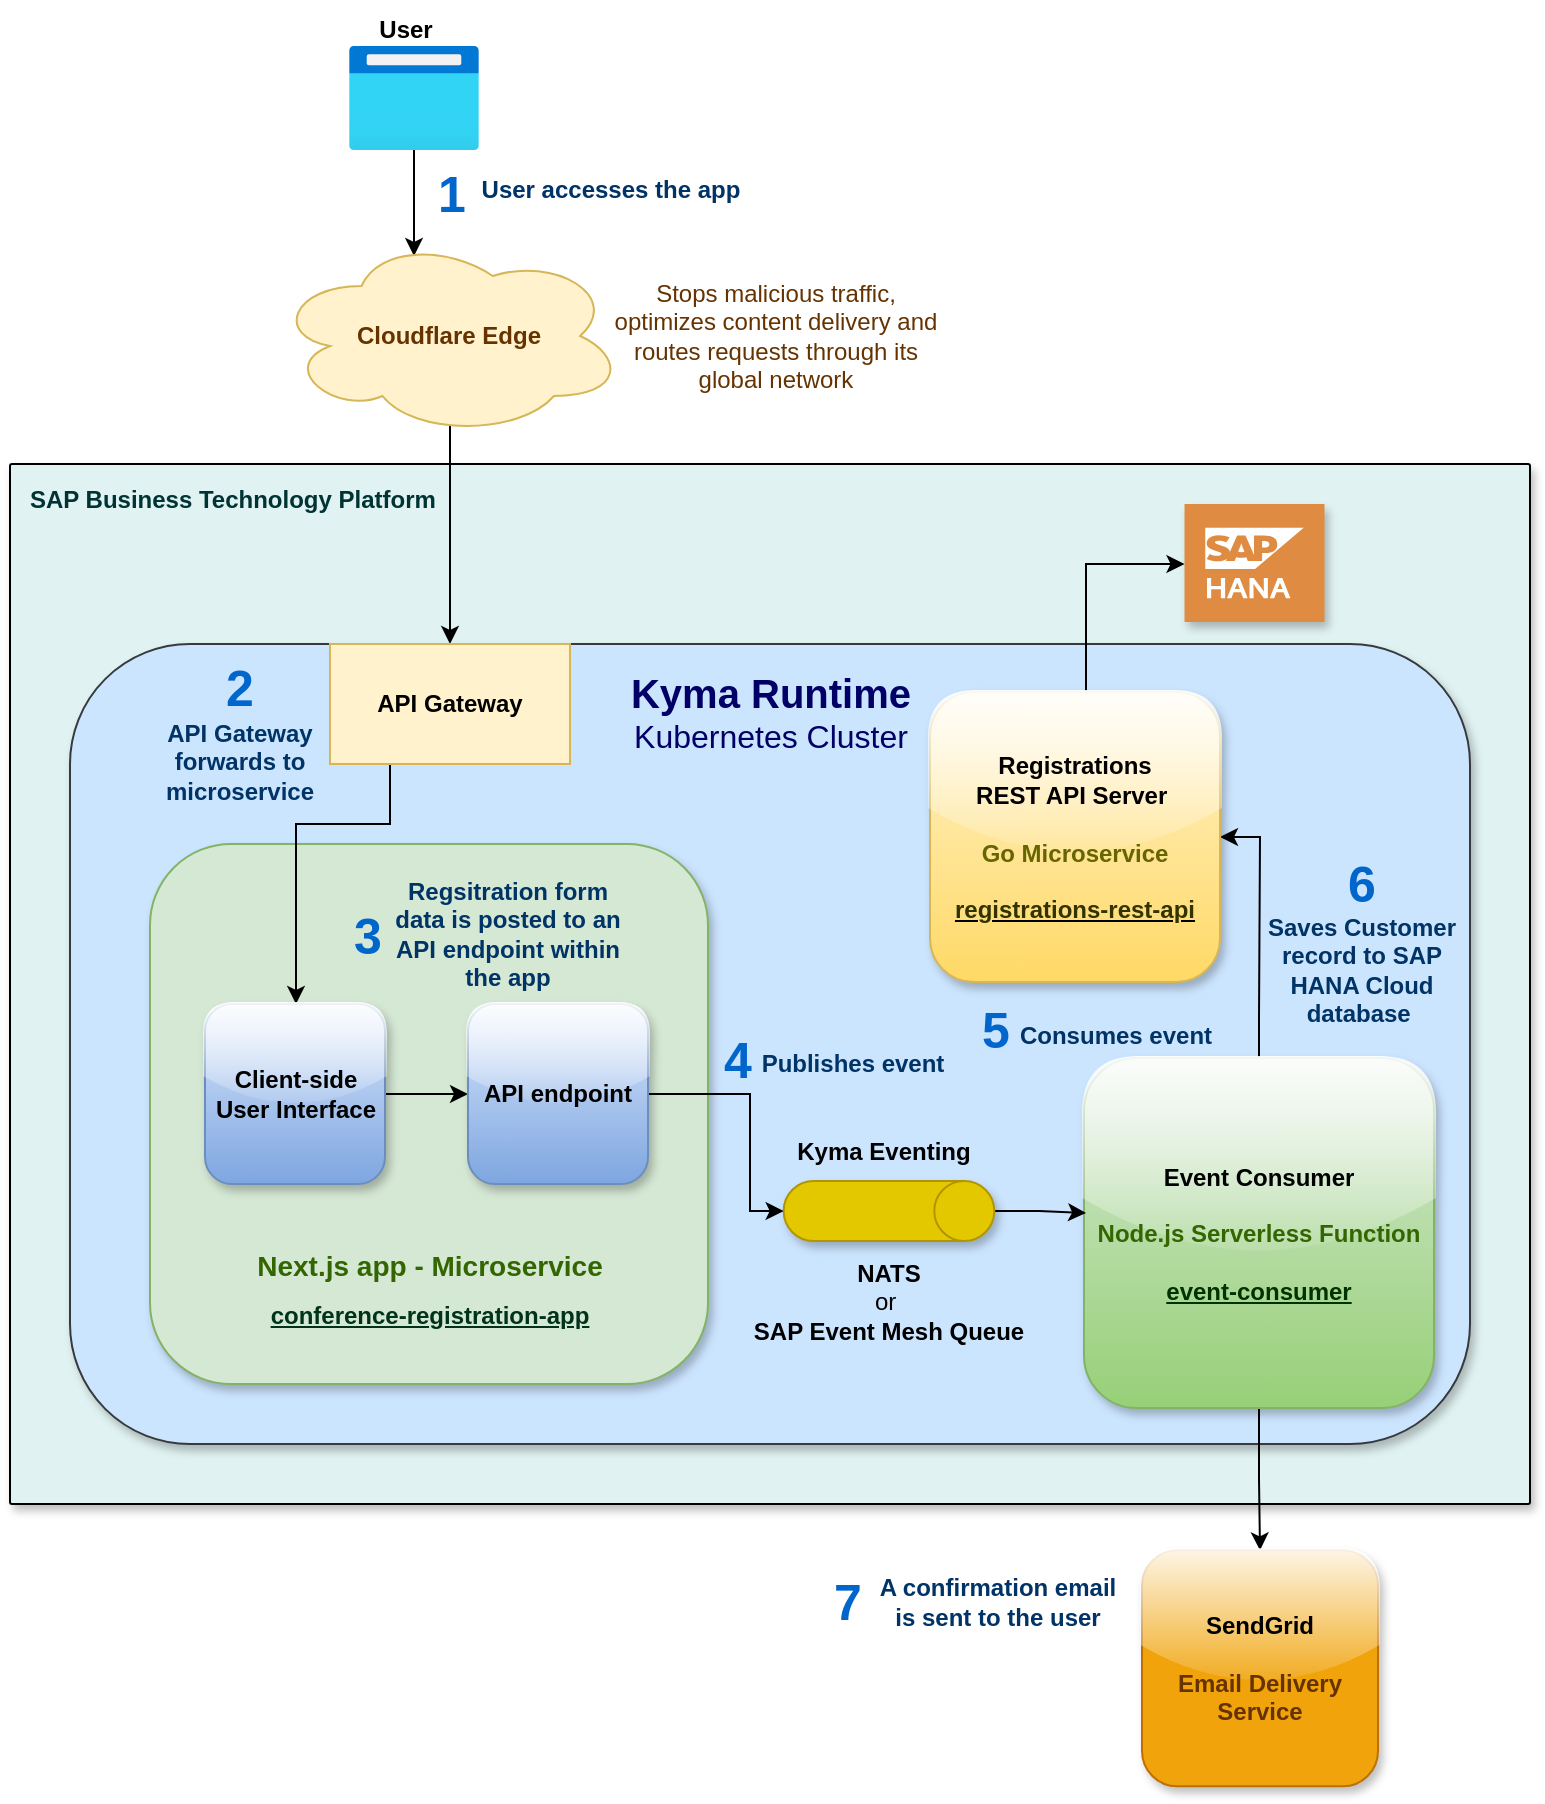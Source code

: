 <mxfile version="16.5.6" type="device"><diagram id="jsUY1Lrw9Ccxmanjm-D9" name="Page-1"><mxGraphModel dx="2036" dy="1802" grid="1" gridSize="10" guides="1" tooltips="1" connect="1" arrows="1" fold="1" page="1" pageScale="1" pageWidth="850" pageHeight="1100" math="0" shadow="0"><root><mxCell id="0"/><mxCell id="1" parent="0"/><mxCell id="18tCCDFApTMf9xzKEzEZ-4" value="&lt;b&gt;&lt;font color=&quot;#003333&quot;&gt;SAP Business Technology Platform&amp;nbsp;&lt;/font&gt;&lt;/b&gt;" style="sketch=0;points=[[0,0,0],[0.25,0,0],[0.5,0,0],[0.75,0,0],[1,0,0],[1,0.25,0],[1,0.5,0],[1,0.75,0],[1,1,0],[0.75,1,0],[0.5,1,0],[0.25,1,0],[0,1,0],[0,0.75,0],[0,0.5,0],[0,0.25,0]];rounded=1;absoluteArcSize=1;arcSize=2;html=1;strokeColor=default;gradientColor=none;shadow=1;dashed=0;fontSize=12;fontColor=#9E9E9E;align=left;verticalAlign=top;spacing=10;spacingTop=-4;fillColor=#E0F2F1;" parent="1" vertex="1"><mxGeometry x="-120" y="50" width="760" height="520" as="geometry"/></mxCell><mxCell id="7LJT9L0yUUI40th-S7LK-6" style="edgeStyle=orthogonalEdgeStyle;rounded=0;orthogonalLoop=1;jettySize=auto;html=1;fontColor=#663300;exitX=0.625;exitY=0.2;exitDx=0;exitDy=0;exitPerimeter=0;" edge="1" parent="1" source="7LJT9L0yUUI40th-S7LK-1"><mxGeometry relative="1" as="geometry"><mxPoint x="99.5" y="36" as="sourcePoint"/><mxPoint x="100" y="140" as="targetPoint"/><Array as="points"><mxPoint x="100" y="-44"/></Array></mxGeometry></mxCell><mxCell id="ICzstobdar2lQgH3sV7W-2" value="" style="rounded=1;whiteSpace=wrap;html=1;shadow=1;glass=0;sketch=0;fontSize=20;strokeColor=#36393d;fillColor=#cce5ff;" parent="1" vertex="1"><mxGeometry x="-90" y="140" width="700" height="400" as="geometry"/></mxCell><mxCell id="D3sOiS5SoL9TAVW6NUmy-14" value="" style="rounded=1;whiteSpace=wrap;html=1;fontSize=20;fillColor=#d5e8d4;strokeColor=#82b366;shadow=1;" parent="1" vertex="1"><mxGeometry x="-50" y="240" width="279" height="270" as="geometry"/></mxCell><mxCell id="w3s3Id0R9big5somq-RL-1" style="edgeStyle=orthogonalEdgeStyle;rounded=0;orthogonalLoop=1;jettySize=auto;html=1;" parent="1" source="zJpTfpONHMrNS95oHG3D-3" target="zJpTfpONHMrNS95oHG3D-4" edge="1"><mxGeometry relative="1" as="geometry"/></mxCell><mxCell id="A5ZM3dYFjCbTa9SUjByG-2" style="edgeStyle=orthogonalEdgeStyle;rounded=0;orthogonalLoop=1;jettySize=auto;html=1;entryX=1;entryY=0.5;entryDx=0;entryDy=0;" parent="1" source="zJpTfpONHMrNS95oHG3D-3" target="A5ZM3dYFjCbTa9SUjByG-1" edge="1"><mxGeometry relative="1" as="geometry"/></mxCell><mxCell id="zJpTfpONHMrNS95oHG3D-3" value="&lt;font style=&quot;font-size: 12px&quot;&gt;&lt;b&gt;Event Consumer &lt;br&gt;&lt;br&gt;&lt;font style=&quot;font-size: 12px&quot; color=&quot;#336600&quot;&gt;Node.js&amp;nbsp;&lt;/font&gt;&lt;/b&gt;&lt;font style=&quot;font-size: 12px&quot; color=&quot;#336600&quot;&gt;&lt;b&gt;Serverless&amp;nbsp;&lt;/b&gt;&lt;b&gt;Function&lt;br&gt;&lt;/b&gt;&lt;/font&gt;&lt;br&gt;&lt;b&gt;&lt;font color=&quot;#003300&quot; style=&quot;font-size: 12px&quot;&gt;&lt;u&gt;event-consumer&lt;/u&gt;&lt;/font&gt;&lt;/b&gt;&lt;/font&gt;" style="whiteSpace=wrap;html=1;aspect=fixed;rounded=1;shadow=1;strokeColor=#82b366;fillColor=#d5e8d4;glass=1;sketch=0;gradientColor=#97d077;" parent="1" vertex="1"><mxGeometry x="417" y="347" width="175" height="175" as="geometry"/></mxCell><mxCell id="zJpTfpONHMrNS95oHG3D-4" value="&lt;b&gt;SendGrid&lt;/b&gt;&lt;br&gt;&lt;br&gt;&lt;b&gt;&lt;font color=&quot;#663300&quot;&gt;Email Delivery Service&lt;/font&gt;&lt;/b&gt;" style="whiteSpace=wrap;html=1;aspect=fixed;rounded=1;shadow=1;strokeColor=#BD7000;fillColor=#f0a30a;glass=1;sketch=0;fontColor=#000000;" parent="1" vertex="1"><mxGeometry x="446" y="593.16" width="118" height="118" as="geometry"/></mxCell><mxCell id="gqB25xMmV1EpxIyN9bdv-1" style="edgeStyle=orthogonalEdgeStyle;rounded=0;orthogonalLoop=1;jettySize=auto;html=1;entryX=0.006;entryY=0.443;entryDx=0;entryDy=0;entryPerimeter=0;fontSize=11;fontColor=#336600;" parent="1" source="zJpTfpONHMrNS95oHG3D-6" target="zJpTfpONHMrNS95oHG3D-3" edge="1"><mxGeometry relative="1" as="geometry"/></mxCell><mxCell id="zJpTfpONHMrNS95oHG3D-6" value="" style="shape=cylinder3;whiteSpace=wrap;html=1;boundedLbl=1;backgroundOutline=1;size=15;rounded=1;shadow=1;strokeColor=#B09500;fillColor=#e3c800;glass=1;sketch=0;rotation=90;fontColor=#000000;" parent="1" vertex="1"><mxGeometry x="304.48" y="370.85" width="30" height="105.31" as="geometry"/></mxCell><mxCell id="7LJT9L0yUUI40th-S7LK-4" style="edgeStyle=orthogonalEdgeStyle;rounded=0;orthogonalLoop=1;jettySize=auto;html=1;entryX=0.4;entryY=0.1;entryDx=0;entryDy=0;entryPerimeter=0;fontColor=#663300;" edge="1" parent="1" source="71Hy9wUBn4NVxA4uaj_v-5" target="7LJT9L0yUUI40th-S7LK-1"><mxGeometry relative="1" as="geometry"/></mxCell><mxCell id="71Hy9wUBn4NVxA4uaj_v-5" value="" style="aspect=fixed;html=1;points=[];align=center;image;fontSize=12;image=img/lib/azure2/general/Browser.svg;" parent="1" vertex="1"><mxGeometry x="49.5" y="-159" width="65" height="52" as="geometry"/></mxCell><mxCell id="71Hy9wUBn4NVxA4uaj_v-7" value="&lt;b&gt;User&lt;/b&gt;" style="text;html=1;strokeColor=none;fillColor=none;align=center;verticalAlign=middle;whiteSpace=wrap;rounded=0;" parent="1" vertex="1"><mxGeometry x="47.5" y="-182" width="60" height="30" as="geometry"/></mxCell><mxCell id="71Hy9wUBn4NVxA4uaj_v-10" value="&lt;b&gt;Kyma Eventing&lt;/b&gt;" style="text;html=1;strokeColor=none;fillColor=none;align=center;verticalAlign=middle;whiteSpace=wrap;rounded=0;" parent="1" vertex="1"><mxGeometry x="263.99" y="380.5" width="105.52" height="27.5" as="geometry"/></mxCell><mxCell id="D3sOiS5SoL9TAVW6NUmy-3" style="edgeStyle=orthogonalEdgeStyle;rounded=0;orthogonalLoop=1;jettySize=auto;html=1;exitX=0.25;exitY=1;exitDx=0;exitDy=0;" parent="1" source="D3sOiS5SoL9TAVW6NUmy-1" target="D3sOiS5SoL9TAVW6NUmy-11" edge="1"><mxGeometry relative="1" as="geometry"><mxPoint x="125" y="297" as="targetPoint"/><Array as="points"><mxPoint x="70" y="230"/><mxPoint x="23" y="230"/></Array></mxGeometry></mxCell><mxCell id="D3sOiS5SoL9TAVW6NUmy-1" value="&lt;b&gt;API Gateway&lt;/b&gt;" style="rounded=0;whiteSpace=wrap;html=1;fillColor=#fff2cc;strokeColor=#d6b656;" parent="1" vertex="1"><mxGeometry x="40" y="140" width="120" height="60" as="geometry"/></mxCell><mxCell id="D3sOiS5SoL9TAVW6NUmy-6" value="&lt;b&gt;&lt;font color=&quot;#003366&quot;&gt;User accesses the app&lt;/font&gt;&lt;/b&gt;" style="text;html=1;strokeColor=none;fillColor=none;align=center;verticalAlign=middle;whiteSpace=wrap;rounded=0;" parent="1" vertex="1"><mxGeometry x="84" y="-97" width="193" height="20" as="geometry"/></mxCell><mxCell id="D3sOiS5SoL9TAVW6NUmy-7" value="&lt;font size=&quot;1&quot; color=&quot;#0066cc&quot;&gt;&lt;b style=&quot;font-size: 25px&quot;&gt;1&lt;/b&gt;&lt;/font&gt;" style="text;html=1;strokeColor=none;fillColor=none;align=center;verticalAlign=middle;whiteSpace=wrap;rounded=0;" parent="1" vertex="1"><mxGeometry x="71" y="-101" width="60" height="30" as="geometry"/></mxCell><mxCell id="D3sOiS5SoL9TAVW6NUmy-8" value="&lt;b&gt;&lt;font color=&quot;#003366&quot;&gt;API Gateway forwards to microservice&lt;/font&gt;&lt;/b&gt;" style="text;html=1;strokeColor=none;fillColor=none;align=center;verticalAlign=middle;whiteSpace=wrap;rounded=0;" parent="1" vertex="1"><mxGeometry x="-65" y="158.5" width="120" height="80" as="geometry"/></mxCell><mxCell id="D3sOiS5SoL9TAVW6NUmy-9" value="&lt;font size=&quot;1&quot; color=&quot;#0066cc&quot;&gt;&lt;b style=&quot;font-size: 25px&quot;&gt;2&lt;/b&gt;&lt;/font&gt;" style="text;html=1;strokeColor=none;fillColor=none;align=center;verticalAlign=middle;whiteSpace=wrap;rounded=0;" parent="1" vertex="1"><mxGeometry x="-35" y="146" width="60" height="30" as="geometry"/></mxCell><mxCell id="D3sOiS5SoL9TAVW6NUmy-15" style="edgeStyle=orthogonalEdgeStyle;rounded=0;orthogonalLoop=1;jettySize=auto;html=1;fontSize=20;fontColor=#007FFF;" parent="1" source="D3sOiS5SoL9TAVW6NUmy-11" target="D3sOiS5SoL9TAVW6NUmy-12" edge="1"><mxGeometry relative="1" as="geometry"/></mxCell><mxCell id="D3sOiS5SoL9TAVW6NUmy-11" value="&lt;b&gt;Client-side User Interface&lt;/b&gt;" style="whiteSpace=wrap;html=1;aspect=fixed;rounded=1;shadow=1;strokeColor=#6c8ebf;fillColor=#dae8fc;glass=1;sketch=0;gradientColor=#7ea6e0;" parent="1" vertex="1"><mxGeometry x="-22.5" y="320" width="90" height="90" as="geometry"/></mxCell><mxCell id="D3sOiS5SoL9TAVW6NUmy-17" style="edgeStyle=orthogonalEdgeStyle;rounded=0;orthogonalLoop=1;jettySize=auto;html=1;fontSize=20;fontColor=#007FFF;entryX=0.5;entryY=1;entryDx=0;entryDy=0;entryPerimeter=0;" parent="1" source="D3sOiS5SoL9TAVW6NUmy-12" target="zJpTfpONHMrNS95oHG3D-6" edge="1"><mxGeometry relative="1" as="geometry"><mxPoint x="286" y="365" as="targetPoint"/><Array as="points"><mxPoint x="250" y="365"/><mxPoint x="250" y="424"/></Array></mxGeometry></mxCell><mxCell id="D3sOiS5SoL9TAVW6NUmy-12" value="&lt;b&gt;API endpoint&lt;/b&gt;" style="whiteSpace=wrap;html=1;aspect=fixed;rounded=1;shadow=1;strokeColor=#6c8ebf;fillColor=#dae8fc;glass=1;sketch=0;gradientColor=#7ea6e0;" parent="1" vertex="1"><mxGeometry x="109" y="320" width="90" height="90" as="geometry"/></mxCell><mxCell id="D3sOiS5SoL9TAVW6NUmy-13" value="&lt;font style=&quot;font-size: 14px&quot; color=&quot;#336600&quot;&gt;&lt;b&gt;Next.js app - Microservice&lt;/b&gt;&lt;br&gt;&lt;/font&gt;&lt;b style=&quot;font-size: 14px&quot;&gt;&lt;font style=&quot;font-size: 12px&quot; color=&quot;#00331a&quot;&gt;&lt;u&gt;conference-registration-app&lt;/u&gt;&lt;/font&gt;&lt;/b&gt;" style="text;html=1;strokeColor=none;fillColor=none;align=center;verticalAlign=middle;whiteSpace=wrap;rounded=0;fontSize=20;fontColor=#007FFF;" parent="1" vertex="1"><mxGeometry x="-5.5" y="430" width="190" height="60" as="geometry"/></mxCell><mxCell id="D3sOiS5SoL9TAVW6NUmy-18" value="&lt;b&gt;&lt;font color=&quot;#003366&quot;&gt;Regsitration form data is posted to an API endpoint within the app&lt;/font&gt;&lt;/b&gt;" style="text;html=1;strokeColor=none;fillColor=none;align=center;verticalAlign=middle;whiteSpace=wrap;rounded=0;" parent="1" vertex="1"><mxGeometry x="69.5" y="270.74" width="118" height="28.52" as="geometry"/></mxCell><mxCell id="D3sOiS5SoL9TAVW6NUmy-19" value="&lt;font size=&quot;1&quot; color=&quot;#0066cc&quot;&gt;&lt;b style=&quot;font-size: 25px&quot;&gt;3&lt;/b&gt;&lt;/font&gt;" style="text;html=1;strokeColor=none;fillColor=none;align=center;verticalAlign=middle;whiteSpace=wrap;rounded=0;" parent="1" vertex="1"><mxGeometry x="29" y="270" width="60" height="30" as="geometry"/></mxCell><mxCell id="D3sOiS5SoL9TAVW6NUmy-21" value="&lt;b&gt;&lt;font color=&quot;#003366&quot;&gt;Publishes event&lt;/font&gt;&lt;/b&gt;" style="text;html=1;strokeColor=none;fillColor=none;align=center;verticalAlign=middle;whiteSpace=wrap;rounded=0;" parent="1" vertex="1"><mxGeometry x="251.98" y="337" width="99.02" height="25" as="geometry"/></mxCell><mxCell id="D3sOiS5SoL9TAVW6NUmy-22" value="&lt;font size=&quot;1&quot; color=&quot;#0066cc&quot;&gt;&lt;b style=&quot;font-size: 25px&quot;&gt;4&lt;/b&gt;&lt;/font&gt;" style="text;html=1;strokeColor=none;fillColor=none;align=center;verticalAlign=middle;whiteSpace=wrap;rounded=0;" parent="1" vertex="1"><mxGeometry x="213.99" y="332" width="60" height="30" as="geometry"/></mxCell><mxCell id="D3sOiS5SoL9TAVW6NUmy-24" value="&lt;b&gt;&lt;font color=&quot;#003366&quot;&gt;Consumes event&lt;/font&gt;&lt;/b&gt;" style="text;html=1;strokeColor=none;fillColor=none;align=center;verticalAlign=middle;whiteSpace=wrap;rounded=0;" parent="1" vertex="1"><mxGeometry x="382" y="323" width="101.51" height="25" as="geometry"/></mxCell><mxCell id="D3sOiS5SoL9TAVW6NUmy-25" value="&lt;font size=&quot;1&quot; color=&quot;#0066cc&quot;&gt;&lt;b style=&quot;font-size: 25px&quot;&gt;5&lt;/b&gt;&lt;/font&gt;" style="text;html=1;strokeColor=none;fillColor=none;align=center;verticalAlign=middle;whiteSpace=wrap;rounded=0;" parent="1" vertex="1"><mxGeometry x="343" y="317.26" width="60" height="30" as="geometry"/></mxCell><mxCell id="D3sOiS5SoL9TAVW6NUmy-27" value="&lt;b&gt;&lt;font color=&quot;#003366&quot;&gt;A confirmation email is sent to the user&lt;/font&gt;&lt;/b&gt;" style="text;html=1;strokeColor=none;fillColor=none;align=center;verticalAlign=middle;whiteSpace=wrap;rounded=0;" parent="1" vertex="1"><mxGeometry x="309" y="605" width="130" height="27.5" as="geometry"/></mxCell><mxCell id="D3sOiS5SoL9TAVW6NUmy-28" value="&lt;font size=&quot;1&quot; color=&quot;#0066cc&quot;&gt;&lt;b style=&quot;font-size: 25px&quot;&gt;7&lt;/b&gt;&lt;/font&gt;" style="text;html=1;strokeColor=none;fillColor=none;align=center;verticalAlign=middle;whiteSpace=wrap;rounded=0;" parent="1" vertex="1"><mxGeometry x="269" y="602.5" width="60" height="30" as="geometry"/></mxCell><mxCell id="CehQ9WEMdgPXL8iQvw46-1" value="&lt;b&gt;NATS &lt;/b&gt;&lt;br&gt;or&amp;nbsp;&lt;br&gt;&lt;b&gt;SAP Event Mesh Queue&lt;/b&gt;" style="text;html=1;strokeColor=none;fillColor=none;align=center;verticalAlign=middle;whiteSpace=wrap;rounded=0;" parent="1" vertex="1"><mxGeometry x="241.98" y="453" width="155" height="31" as="geometry"/></mxCell><mxCell id="18tCCDFApTMf9xzKEzEZ-2" value="" style="sketch=0;pointerEvents=1;shadow=1;dashed=0;html=1;strokeColor=none;fillColor=#DF8C42;labelPosition=center;verticalLabelPosition=bottom;verticalAlign=top;align=center;outlineConnect=0;shape=mxgraph.veeam2.sap_hana;" parent="1" vertex="1"><mxGeometry x="467.25" y="70" width="70" height="59" as="geometry"/></mxCell><mxCell id="18tCCDFApTMf9xzKEzEZ-8" value="&lt;b&gt;&lt;font color=&quot;#003366&quot;&gt;Saves Customer record to SAP HANA Cloud database&amp;nbsp;&lt;/font&gt;&lt;/b&gt;" style="text;html=1;strokeColor=none;fillColor=none;align=center;verticalAlign=middle;whiteSpace=wrap;rounded=0;" parent="1" vertex="1"><mxGeometry x="505.49" y="290" width="101.51" height="25" as="geometry"/></mxCell><mxCell id="18tCCDFApTMf9xzKEzEZ-9" value="&lt;font size=&quot;1&quot; color=&quot;#0066cc&quot;&gt;&lt;b style=&quot;font-size: 25px&quot;&gt;6&lt;/b&gt;&lt;/font&gt;" style="text;html=1;strokeColor=none;fillColor=none;align=center;verticalAlign=middle;whiteSpace=wrap;rounded=0;" parent="1" vertex="1"><mxGeometry x="526.25" y="244" width="60" height="30" as="geometry"/></mxCell><mxCell id="A5ZM3dYFjCbTa9SUjByG-4" style="edgeStyle=orthogonalEdgeStyle;rounded=0;orthogonalLoop=1;jettySize=auto;html=1;" parent="1" source="A5ZM3dYFjCbTa9SUjByG-1" target="18tCCDFApTMf9xzKEzEZ-2" edge="1"><mxGeometry relative="1" as="geometry"><Array as="points"><mxPoint x="418" y="100"/></Array></mxGeometry></mxCell><mxCell id="A5ZM3dYFjCbTa9SUjByG-1" value="&lt;font style=&quot;font-size: 12px&quot;&gt;&lt;b&gt;Registrations &lt;br&gt;REST API Server&amp;nbsp;&lt;br&gt;&lt;/b&gt;&lt;b&gt;&lt;br&gt;&lt;/b&gt;&lt;b&gt;&lt;font color=&quot;#666600&quot; style=&quot;font-size: 12px&quot;&gt;Go Microservice&lt;br&gt;&lt;/font&gt;&lt;/b&gt;&lt;br&gt;&lt;b&gt;&lt;u&gt;&lt;font color=&quot;#333300&quot; style=&quot;font-size: 12px&quot;&gt;registrations-rest-api&lt;/font&gt;&lt;/u&gt;&lt;/b&gt;&lt;/font&gt;" style="whiteSpace=wrap;html=1;aspect=fixed;rounded=1;shadow=1;strokeColor=#d6b656;fillColor=#fff2cc;glass=1;sketch=0;gradientColor=#ffd966;" parent="1" vertex="1"><mxGeometry x="340" y="164" width="145" height="145" as="geometry"/></mxCell><mxCell id="ZSkyuMuoAvXUM3B43BHv-1" value="&lt;font color=&quot;#000066&quot;&gt;&lt;span style=&quot;font-size: 20px&quot;&gt;&lt;b&gt;Kyma Runtime&lt;br&gt;&lt;/b&gt;&lt;/span&gt;&lt;font style=&quot;font-size: 16px&quot;&gt;Kubernetes Cluster&lt;/font&gt;&lt;/font&gt;" style="text;html=1;strokeColor=none;fillColor=none;align=center;verticalAlign=middle;whiteSpace=wrap;rounded=0;shadow=1;glass=0;sketch=0;" parent="1" vertex="1"><mxGeometry x="177.5" y="146" width="165" height="55" as="geometry"/></mxCell><mxCell id="7LJT9L0yUUI40th-S7LK-1" value="&lt;b&gt;&lt;font color=&quot;#663300&quot;&gt;Cloudflare Edge&lt;/font&gt;&lt;/b&gt;" style="ellipse;shape=cloud;whiteSpace=wrap;html=1;fillColor=#fff2cc;strokeColor=#d6b656;" vertex="1" parent="1"><mxGeometry x="12" y="-64" width="175" height="100" as="geometry"/></mxCell><mxCell id="7LJT9L0yUUI40th-S7LK-3" value="Stops malicious traffic, optimizes content delivery and routes requests through its global network" style="text;html=1;strokeColor=none;fillColor=none;align=center;verticalAlign=middle;whiteSpace=wrap;rounded=0;fontColor=#663300;" vertex="1" parent="1"><mxGeometry x="177.5" y="-39" width="170" height="50" as="geometry"/></mxCell></root></mxGraphModel></diagram></mxfile>